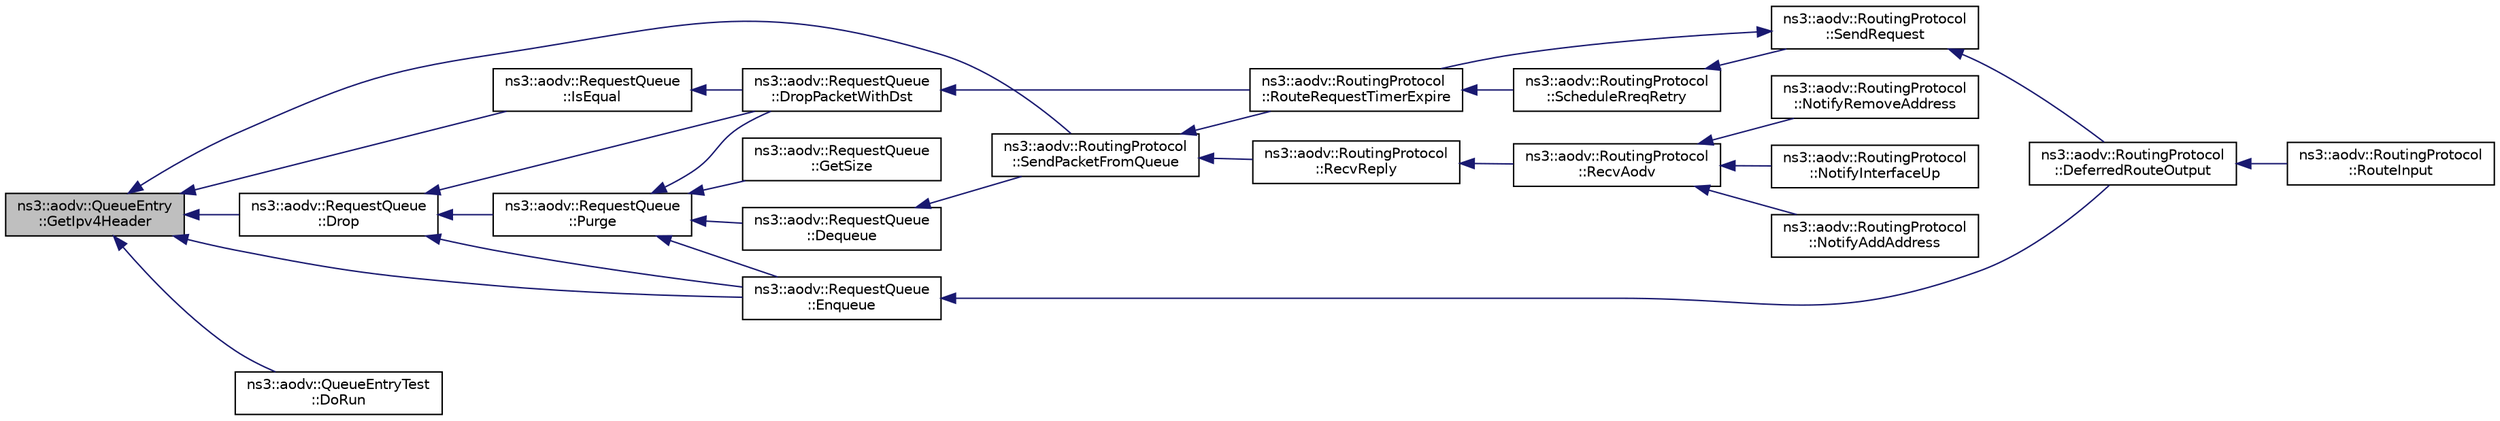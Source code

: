 digraph "ns3::aodv::QueueEntry::GetIpv4Header"
{
  edge [fontname="Helvetica",fontsize="10",labelfontname="Helvetica",labelfontsize="10"];
  node [fontname="Helvetica",fontsize="10",shape=record];
  rankdir="LR";
  Node1 [label="ns3::aodv::QueueEntry\l::GetIpv4Header",height=0.2,width=0.4,color="black", fillcolor="grey75", style="filled", fontcolor="black"];
  Node1 -> Node2 [dir="back",color="midnightblue",fontsize="10",style="solid"];
  Node2 [label="ns3::aodv::RoutingProtocol\l::SendPacketFromQueue",height=0.2,width=0.4,color="black", fillcolor="white", style="filled",URL="$db/dd0/classns3_1_1aodv_1_1RoutingProtocol.html#a7cd2a3baf7b377fbbf85de4275164f2b",tooltip="Forward packet from route request queue. "];
  Node2 -> Node3 [dir="back",color="midnightblue",fontsize="10",style="solid"];
  Node3 [label="ns3::aodv::RoutingProtocol\l::RecvReply",height=0.2,width=0.4,color="black", fillcolor="white", style="filled",URL="$db/dd0/classns3_1_1aodv_1_1RoutingProtocol.html#a15459eff0cb816e8d03a73c78d9cdc9d",tooltip="Receive RREP. "];
  Node3 -> Node4 [dir="back",color="midnightblue",fontsize="10",style="solid"];
  Node4 [label="ns3::aodv::RoutingProtocol\l::RecvAodv",height=0.2,width=0.4,color="black", fillcolor="white", style="filled",URL="$db/dd0/classns3_1_1aodv_1_1RoutingProtocol.html#a08c44000f66533e69bde85d68d75c354",tooltip="Receive and process control packet. "];
  Node4 -> Node5 [dir="back",color="midnightblue",fontsize="10",style="solid"];
  Node5 [label="ns3::aodv::RoutingProtocol\l::NotifyInterfaceUp",height=0.2,width=0.4,color="black", fillcolor="white", style="filled",URL="$db/dd0/classns3_1_1aodv_1_1RoutingProtocol.html#a006b7deb41f4eb2dc1e0d69d50c5a284"];
  Node4 -> Node6 [dir="back",color="midnightblue",fontsize="10",style="solid"];
  Node6 [label="ns3::aodv::RoutingProtocol\l::NotifyAddAddress",height=0.2,width=0.4,color="black", fillcolor="white", style="filled",URL="$db/dd0/classns3_1_1aodv_1_1RoutingProtocol.html#a8d6ee1881856a557d8c051e40785e51b"];
  Node4 -> Node7 [dir="back",color="midnightblue",fontsize="10",style="solid"];
  Node7 [label="ns3::aodv::RoutingProtocol\l::NotifyRemoveAddress",height=0.2,width=0.4,color="black", fillcolor="white", style="filled",URL="$db/dd0/classns3_1_1aodv_1_1RoutingProtocol.html#aa3ada55a69e945cc414d87566cca0388"];
  Node2 -> Node8 [dir="back",color="midnightblue",fontsize="10",style="solid"];
  Node8 [label="ns3::aodv::RoutingProtocol\l::RouteRequestTimerExpire",height=0.2,width=0.4,color="black", fillcolor="white", style="filled",URL="$db/dd0/classns3_1_1aodv_1_1RoutingProtocol.html#ae2ede2e919e00345ce1ba385c0527611",tooltip="Handle route discovery process. "];
  Node8 -> Node9 [dir="back",color="midnightblue",fontsize="10",style="solid"];
  Node9 [label="ns3::aodv::RoutingProtocol\l::ScheduleRreqRetry",height=0.2,width=0.4,color="black", fillcolor="white", style="filled",URL="$db/dd0/classns3_1_1aodv_1_1RoutingProtocol.html#a85e17b36131d0582099347a4379bef11"];
  Node9 -> Node10 [dir="back",color="midnightblue",fontsize="10",style="solid"];
  Node10 [label="ns3::aodv::RoutingProtocol\l::SendRequest",height=0.2,width=0.4,color="black", fillcolor="white", style="filled",URL="$db/dd0/classns3_1_1aodv_1_1RoutingProtocol.html#a483f8df4d7855b2a71e506f665ca0828",tooltip="Send RREQ. "];
  Node10 -> Node11 [dir="back",color="midnightblue",fontsize="10",style="solid"];
  Node11 [label="ns3::aodv::RoutingProtocol\l::DeferredRouteOutput",height=0.2,width=0.4,color="black", fillcolor="white", style="filled",URL="$db/dd0/classns3_1_1aodv_1_1RoutingProtocol.html#a3e53873fd2f4dad41aeba24b9a16ce48",tooltip="Queue packet and send route request. "];
  Node11 -> Node12 [dir="back",color="midnightblue",fontsize="10",style="solid"];
  Node12 [label="ns3::aodv::RoutingProtocol\l::RouteInput",height=0.2,width=0.4,color="black", fillcolor="white", style="filled",URL="$db/dd0/classns3_1_1aodv_1_1RoutingProtocol.html#a2190605f405bf68aef54630652988163",tooltip="Route an input packet (to be forwarded or locally delivered) "];
  Node10 -> Node8 [dir="back",color="midnightblue",fontsize="10",style="solid"];
  Node1 -> Node13 [dir="back",color="midnightblue",fontsize="10",style="solid"];
  Node13 [label="ns3::aodv::RequestQueue\l::Enqueue",height=0.2,width=0.4,color="black", fillcolor="white", style="filled",URL="$d9/dc0/classns3_1_1aodv_1_1RequestQueue.html#ac48ac1f8e19e35f239176e1f3ff038ec",tooltip="Push entry in queue, if there is no entry with the same packet and destination address in queue..."];
  Node13 -> Node11 [dir="back",color="midnightblue",fontsize="10",style="solid"];
  Node1 -> Node14 [dir="back",color="midnightblue",fontsize="10",style="solid"];
  Node14 [label="ns3::aodv::RequestQueue\l::Drop",height=0.2,width=0.4,color="black", fillcolor="white", style="filled",URL="$d9/dc0/classns3_1_1aodv_1_1RequestQueue.html#af39cbe0d1f9ed4cbe14355b6a3b594e6",tooltip="Notify that packet is dropped from queue by timeout. "];
  Node14 -> Node13 [dir="back",color="midnightblue",fontsize="10",style="solid"];
  Node14 -> Node15 [dir="back",color="midnightblue",fontsize="10",style="solid"];
  Node15 [label="ns3::aodv::RequestQueue\l::DropPacketWithDst",height=0.2,width=0.4,color="black", fillcolor="white", style="filled",URL="$d9/dc0/classns3_1_1aodv_1_1RequestQueue.html#ac133e18007238865cda0bc74b6b59f50",tooltip="Remove all packets with destination IP address dst. "];
  Node15 -> Node8 [dir="back",color="midnightblue",fontsize="10",style="solid"];
  Node14 -> Node16 [dir="back",color="midnightblue",fontsize="10",style="solid"];
  Node16 [label="ns3::aodv::RequestQueue\l::Purge",height=0.2,width=0.4,color="black", fillcolor="white", style="filled",URL="$d9/dc0/classns3_1_1aodv_1_1RequestQueue.html#a6ed74cff072d572de14a87a5aaef2831",tooltip="Remove all expired entries. "];
  Node16 -> Node17 [dir="back",color="midnightblue",fontsize="10",style="solid"];
  Node17 [label="ns3::aodv::RequestQueue\l::GetSize",height=0.2,width=0.4,color="black", fillcolor="white", style="filled",URL="$d9/dc0/classns3_1_1aodv_1_1RequestQueue.html#ac4775afbe477b1cfe41fa83c7bf113aa",tooltip="Number of entries. "];
  Node16 -> Node13 [dir="back",color="midnightblue",fontsize="10",style="solid"];
  Node16 -> Node15 [dir="back",color="midnightblue",fontsize="10",style="solid"];
  Node16 -> Node18 [dir="back",color="midnightblue",fontsize="10",style="solid"];
  Node18 [label="ns3::aodv::RequestQueue\l::Dequeue",height=0.2,width=0.4,color="black", fillcolor="white", style="filled",URL="$d9/dc0/classns3_1_1aodv_1_1RequestQueue.html#a1711433b4999cfd7ee30dd88103a2555",tooltip="Return first found (the earliest) entry for given destination. "];
  Node18 -> Node2 [dir="back",color="midnightblue",fontsize="10",style="solid"];
  Node1 -> Node19 [dir="back",color="midnightblue",fontsize="10",style="solid"];
  Node19 [label="ns3::aodv::RequestQueue\l::IsEqual",height=0.2,width=0.4,color="black", fillcolor="white", style="filled",URL="$d9/dc0/classns3_1_1aodv_1_1RequestQueue.html#a435a4bd8dd298a8387ba1a8ac4cdfe42"];
  Node19 -> Node15 [dir="back",color="midnightblue",fontsize="10",style="solid"];
  Node1 -> Node20 [dir="back",color="midnightblue",fontsize="10",style="solid"];
  Node20 [label="ns3::aodv::QueueEntryTest\l::DoRun",height=0.2,width=0.4,color="black", fillcolor="white", style="filled",URL="$d1/d39/structns3_1_1aodv_1_1QueueEntryTest.html#a55f122b89ef32138c7322933ebac3a0b",tooltip="Implementation to actually run this TestCase. "];
}
